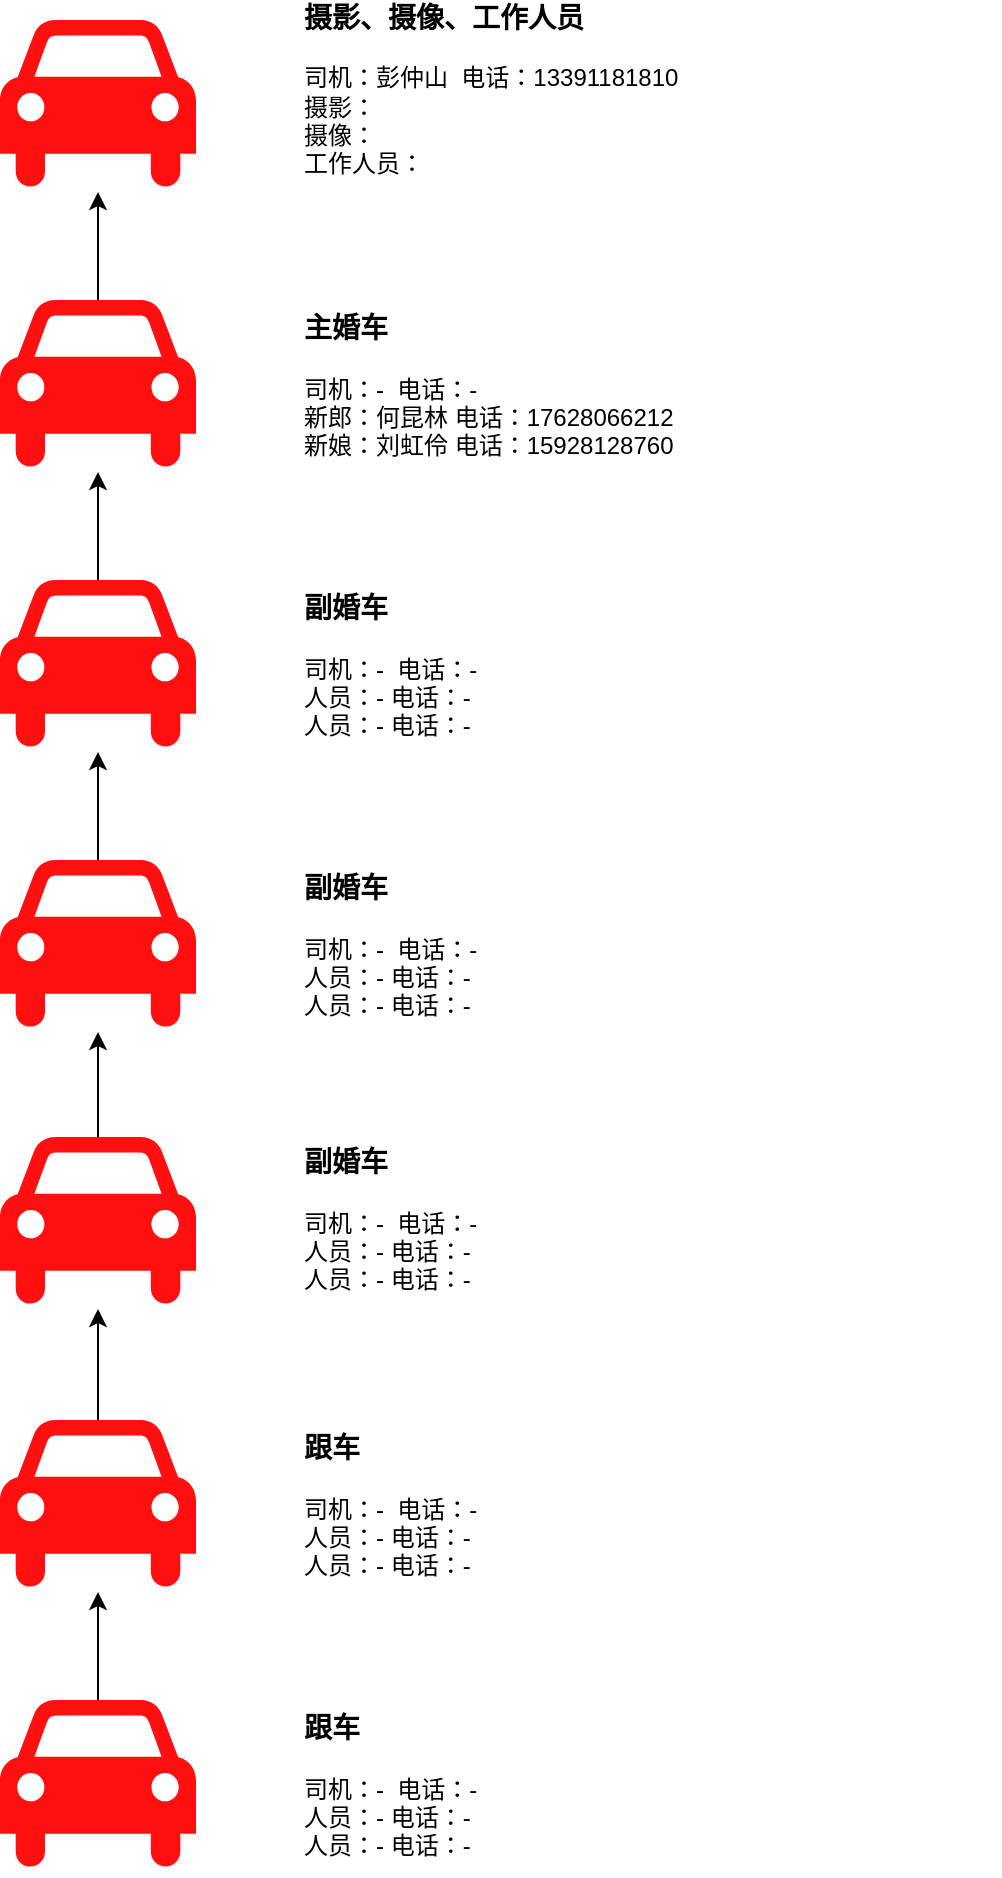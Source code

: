 <mxfile version="15.9.4" type="github">
  <diagram id="ChxOJC20nfknNe4g9IQP" name="Page-1">
    <mxGraphModel dx="2386" dy="2448" grid="1" gridSize="10" guides="1" tooltips="1" connect="1" arrows="1" fold="1" page="1" pageScale="1" pageWidth="827" pageHeight="1169" math="0" shadow="0">
      <root>
        <mxCell id="0" />
        <mxCell id="1" parent="0" />
        <mxCell id="bQJ2CA2lXjh7fbB7IvRR-17" value="" style="edgeStyle=orthogonalEdgeStyle;rounded=0;orthogonalLoop=1;jettySize=auto;html=1;fontSize=14;" edge="1" parent="1" source="bQJ2CA2lXjh7fbB7IvRR-1" target="bQJ2CA2lXjh7fbB7IvRR-9">
          <mxGeometry relative="1" as="geometry" />
        </mxCell>
        <mxCell id="bQJ2CA2lXjh7fbB7IvRR-1" value="" style="shape=mxgraph.signs.transportation.car_4;html=1;pointerEvents=1;fillColor=#FF0F0F;strokeColor=none;verticalLabelPosition=bottom;verticalAlign=top;align=center;" vertex="1" parent="1">
          <mxGeometry x="370" y="80" width="98" height="86" as="geometry" />
        </mxCell>
        <mxCell id="bQJ2CA2lXjh7fbB7IvRR-18" value="" style="edgeStyle=orthogonalEdgeStyle;rounded=0;orthogonalLoop=1;jettySize=auto;html=1;fontSize=14;" edge="1" parent="1" source="bQJ2CA2lXjh7fbB7IvRR-4" target="bQJ2CA2lXjh7fbB7IvRR-1">
          <mxGeometry relative="1" as="geometry" />
        </mxCell>
        <mxCell id="bQJ2CA2lXjh7fbB7IvRR-4" value="" style="shape=mxgraph.signs.transportation.car_4;html=1;pointerEvents=1;fillColor=#FF0F0F;strokeColor=none;verticalLabelPosition=bottom;verticalAlign=top;align=center;" vertex="1" parent="1">
          <mxGeometry x="370" y="220" width="98" height="86" as="geometry" />
        </mxCell>
        <mxCell id="bQJ2CA2lXjh7fbB7IvRR-19" value="" style="edgeStyle=orthogonalEdgeStyle;rounded=0;orthogonalLoop=1;jettySize=auto;html=1;fontSize=14;" edge="1" parent="1" source="bQJ2CA2lXjh7fbB7IvRR-5" target="bQJ2CA2lXjh7fbB7IvRR-4">
          <mxGeometry relative="1" as="geometry" />
        </mxCell>
        <mxCell id="bQJ2CA2lXjh7fbB7IvRR-5" value="" style="shape=mxgraph.signs.transportation.car_4;html=1;pointerEvents=1;fillColor=#FF0F0F;strokeColor=none;verticalLabelPosition=bottom;verticalAlign=top;align=center;" vertex="1" parent="1">
          <mxGeometry x="370" y="360" width="98" height="86" as="geometry" />
        </mxCell>
        <mxCell id="bQJ2CA2lXjh7fbB7IvRR-20" value="" style="edgeStyle=orthogonalEdgeStyle;rounded=0;orthogonalLoop=1;jettySize=auto;html=1;fontSize=14;" edge="1" parent="1" source="bQJ2CA2lXjh7fbB7IvRR-6" target="bQJ2CA2lXjh7fbB7IvRR-5">
          <mxGeometry relative="1" as="geometry" />
        </mxCell>
        <mxCell id="bQJ2CA2lXjh7fbB7IvRR-6" value="" style="shape=mxgraph.signs.transportation.car_4;html=1;pointerEvents=1;fillColor=#FF0F0F;strokeColor=none;verticalLabelPosition=bottom;verticalAlign=top;align=center;" vertex="1" parent="1">
          <mxGeometry x="370" y="498.5" width="98" height="86" as="geometry" />
        </mxCell>
        <mxCell id="bQJ2CA2lXjh7fbB7IvRR-21" value="" style="edgeStyle=orthogonalEdgeStyle;rounded=0;orthogonalLoop=1;jettySize=auto;html=1;fontSize=14;" edge="1" parent="1" source="bQJ2CA2lXjh7fbB7IvRR-7" target="bQJ2CA2lXjh7fbB7IvRR-6">
          <mxGeometry relative="1" as="geometry" />
        </mxCell>
        <mxCell id="bQJ2CA2lXjh7fbB7IvRR-7" value="" style="shape=mxgraph.signs.transportation.car_4;html=1;pointerEvents=1;fillColor=#FF0F0F;strokeColor=none;verticalLabelPosition=bottom;verticalAlign=top;align=center;" vertex="1" parent="1">
          <mxGeometry x="370" y="640" width="98" height="86" as="geometry" />
        </mxCell>
        <mxCell id="bQJ2CA2lXjh7fbB7IvRR-22" value="" style="edgeStyle=orthogonalEdgeStyle;rounded=0;orthogonalLoop=1;jettySize=auto;html=1;fontSize=14;" edge="1" parent="1" source="bQJ2CA2lXjh7fbB7IvRR-8" target="bQJ2CA2lXjh7fbB7IvRR-7">
          <mxGeometry relative="1" as="geometry" />
        </mxCell>
        <mxCell id="bQJ2CA2lXjh7fbB7IvRR-8" value="" style="shape=mxgraph.signs.transportation.car_4;html=1;pointerEvents=1;fillColor=#FF0F0F;strokeColor=none;verticalLabelPosition=bottom;verticalAlign=top;align=center;" vertex="1" parent="1">
          <mxGeometry x="370" y="780" width="98" height="86" as="geometry" />
        </mxCell>
        <mxCell id="bQJ2CA2lXjh7fbB7IvRR-9" value="" style="shape=mxgraph.signs.transportation.car_4;html=1;pointerEvents=1;fillColor=#FF0F0F;strokeColor=none;verticalLabelPosition=bottom;verticalAlign=top;align=center;" vertex="1" parent="1">
          <mxGeometry x="370" y="-60" width="98" height="86" as="geometry" />
        </mxCell>
        <mxCell id="bQJ2CA2lXjh7fbB7IvRR-10" value="&lt;b&gt;&lt;font style=&quot;font-size: 14px&quot;&gt;摄影、摄像、工作人员&lt;br&gt;&lt;/font&gt;&lt;/b&gt;&lt;br&gt;司机：彭仲山&amp;nbsp; 电话：13391181810&lt;br&gt;摄影：&lt;br&gt;摄像：&lt;br&gt;工作人员：" style="text;html=1;strokeColor=none;fillColor=none;align=left;verticalAlign=middle;whiteSpace=wrap;rounded=0;" vertex="1" parent="1">
          <mxGeometry x="520" y="-70" width="350" height="90" as="geometry" />
        </mxCell>
        <mxCell id="bQJ2CA2lXjh7fbB7IvRR-11" value="&lt;b&gt;&lt;font style=&quot;font-size: 14px&quot;&gt;主婚车&lt;br&gt;&lt;/font&gt;&lt;/b&gt;&lt;br&gt;司机：-&amp;nbsp; 电话：-&lt;br&gt;新郎：何昆林 电话：17628066212&lt;br&gt;新娘：刘虹伶 电话：15928128760" style="text;html=1;strokeColor=none;fillColor=none;align=left;verticalAlign=middle;whiteSpace=wrap;rounded=0;" vertex="1" parent="1">
          <mxGeometry x="520" y="78" width="350" height="90" as="geometry" />
        </mxCell>
        <mxCell id="bQJ2CA2lXjh7fbB7IvRR-12" value="&lt;b&gt;&lt;font style=&quot;font-size: 14px&quot;&gt;副婚车&lt;br&gt;&lt;/font&gt;&lt;/b&gt;&lt;br&gt;司机：-&amp;nbsp; 电话：-&lt;br&gt;人员：- 电话：-&lt;br&gt;人员：- 电话：-" style="text;html=1;strokeColor=none;fillColor=none;align=left;verticalAlign=middle;whiteSpace=wrap;rounded=0;" vertex="1" parent="1">
          <mxGeometry x="520" y="218" width="350" height="90" as="geometry" />
        </mxCell>
        <mxCell id="bQJ2CA2lXjh7fbB7IvRR-13" value="&lt;b&gt;&lt;font style=&quot;font-size: 14px&quot;&gt;副婚车&lt;br&gt;&lt;/font&gt;&lt;/b&gt;&lt;br&gt;司机：-&amp;nbsp; 电话：-&lt;br&gt;人员：- 电话：-&lt;br&gt;人员：- 电话：-" style="text;html=1;strokeColor=none;fillColor=none;align=left;verticalAlign=middle;whiteSpace=wrap;rounded=0;" vertex="1" parent="1">
          <mxGeometry x="520" y="358" width="350" height="90" as="geometry" />
        </mxCell>
        <mxCell id="bQJ2CA2lXjh7fbB7IvRR-14" value="&lt;b&gt;&lt;font style=&quot;font-size: 14px&quot;&gt;副婚车&lt;br&gt;&lt;/font&gt;&lt;/b&gt;&lt;br&gt;司机：-&amp;nbsp; 电话：-&lt;br&gt;人员：- 电话：-&lt;br&gt;人员：- 电话：-" style="text;html=1;strokeColor=none;fillColor=none;align=left;verticalAlign=middle;whiteSpace=wrap;rounded=0;" vertex="1" parent="1">
          <mxGeometry x="520" y="495" width="350" height="90" as="geometry" />
        </mxCell>
        <mxCell id="bQJ2CA2lXjh7fbB7IvRR-15" value="&lt;b&gt;&lt;font style=&quot;font-size: 14px&quot;&gt;跟车&lt;br&gt;&lt;/font&gt;&lt;/b&gt;&lt;br&gt;司机：-&amp;nbsp; 电话：-&lt;br&gt;人员：- 电话：-&lt;br&gt;人员：- 电话：-" style="text;html=1;strokeColor=none;fillColor=none;align=left;verticalAlign=middle;whiteSpace=wrap;rounded=0;" vertex="1" parent="1">
          <mxGeometry x="520" y="638" width="350" height="90" as="geometry" />
        </mxCell>
        <mxCell id="bQJ2CA2lXjh7fbB7IvRR-16" value="&lt;b&gt;&lt;font style=&quot;font-size: 14px&quot;&gt;跟车&lt;br&gt;&lt;/font&gt;&lt;/b&gt;&lt;br&gt;司机：-&amp;nbsp; 电话：-&lt;br&gt;人员：- 电话：-&lt;br&gt;人员：- 电话：-" style="text;html=1;strokeColor=none;fillColor=none;align=left;verticalAlign=middle;whiteSpace=wrap;rounded=0;" vertex="1" parent="1">
          <mxGeometry x="520" y="778" width="350" height="90" as="geometry" />
        </mxCell>
      </root>
    </mxGraphModel>
  </diagram>
</mxfile>
